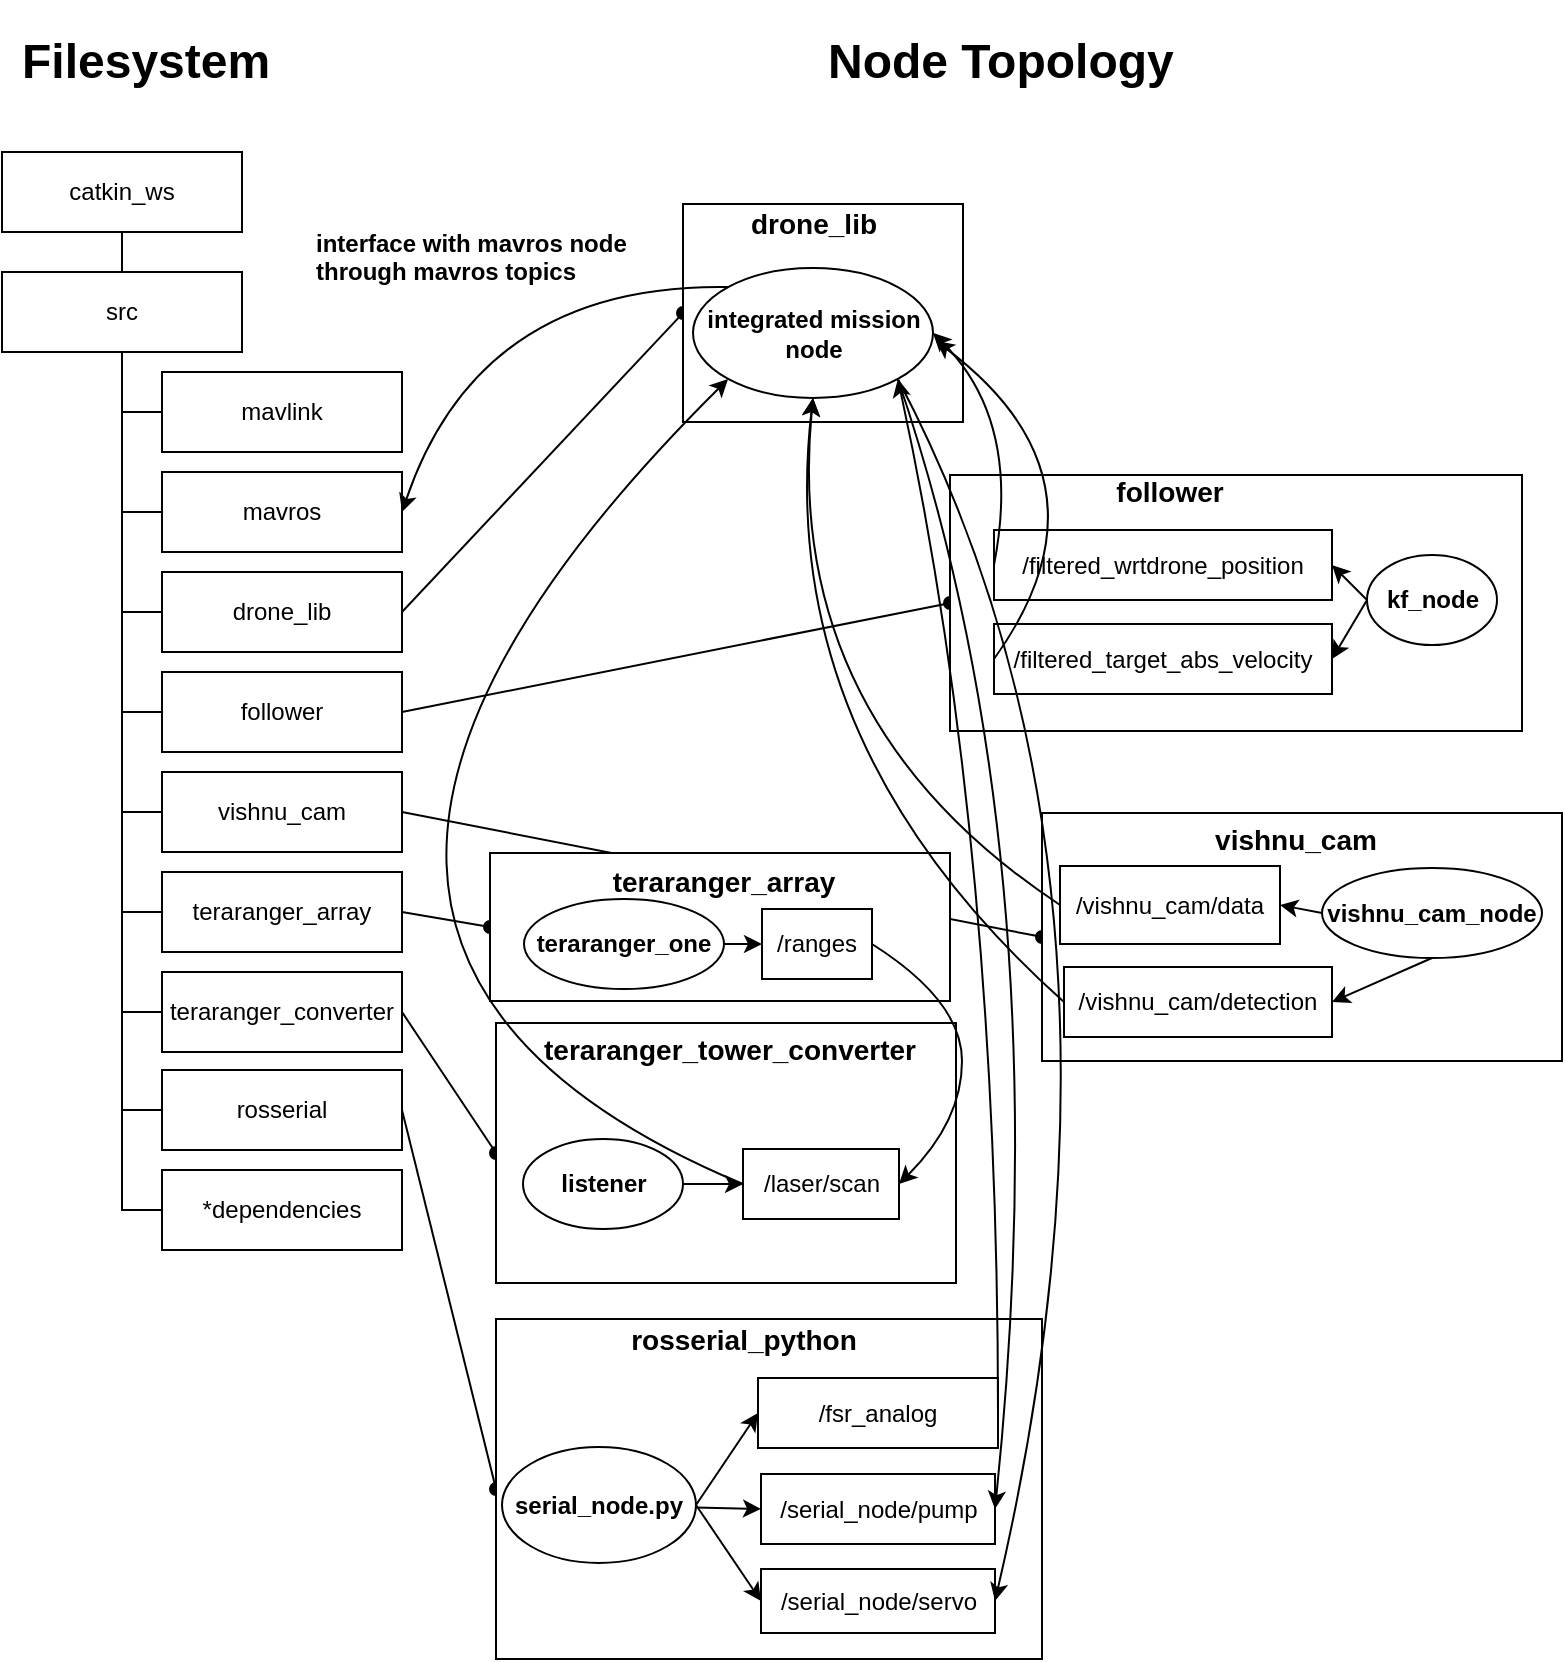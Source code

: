 <mxfile version="10.7.7" type="github"><diagram id="eN8jNN-qrOfWh6E4UCxf" name="Page-1"><mxGraphModel dx="840" dy="404" grid="1" gridSize="10" guides="1" tooltips="1" connect="1" arrows="0" fold="1" page="1" pageScale="1" pageWidth="827" pageHeight="1169" math="0" shadow="0"><root><mxCell id="0"/><mxCell id="1" parent="0"/><mxCell id="c_oRmdnFLjRtVuZwoYHz-2" style="rounded=0;orthogonalLoop=1;jettySize=auto;html=1;exitX=0.5;exitY=1;exitDx=0;exitDy=0;endArrow=none;endFill=0;entryX=0.5;entryY=0;entryDx=0;entryDy=0;fontSize=12;" edge="1" parent="1" source="c_oRmdnFLjRtVuZwoYHz-1" target="c_oRmdnFLjRtVuZwoYHz-3"><mxGeometry relative="1" as="geometry"><mxPoint x="83" y="165" as="targetPoint"/></mxGeometry></mxCell><mxCell id="c_oRmdnFLjRtVuZwoYHz-1" value="catkin_ws" style="rounded=0;whiteSpace=wrap;html=1;fontSize=12;" vertex="1" parent="1"><mxGeometry x="23" y="105" width="120" height="40" as="geometry"/></mxCell><mxCell id="c_oRmdnFLjRtVuZwoYHz-4" style="edgeStyle=none;rounded=0;orthogonalLoop=1;jettySize=auto;html=1;exitX=0.5;exitY=1;exitDx=0;exitDy=0;endArrow=none;endFill=0;fontSize=12;" edge="1" parent="1" source="c_oRmdnFLjRtVuZwoYHz-3"><mxGeometry relative="1" as="geometry"><mxPoint x="103" y="235" as="targetPoint"/><Array as="points"><mxPoint x="83" y="235"/></Array></mxGeometry></mxCell><mxCell id="c_oRmdnFLjRtVuZwoYHz-3" value="src&lt;br style=&quot;font-size: 12px;&quot;&gt;" style="rounded=0;whiteSpace=wrap;html=1;fontSize=12;" vertex="1" parent="1"><mxGeometry x="23" y="165" width="120" height="40" as="geometry"/></mxCell><mxCell id="c_oRmdnFLjRtVuZwoYHz-5" value="mavlink&lt;br style=&quot;font-size: 12px;&quot;&gt;" style="rounded=0;whiteSpace=wrap;html=1;fontSize=12;" vertex="1" parent="1"><mxGeometry x="103" y="215" width="120" height="40" as="geometry"/></mxCell><mxCell id="c_oRmdnFLjRtVuZwoYHz-6" style="edgeStyle=none;rounded=0;orthogonalLoop=1;jettySize=auto;html=1;endArrow=none;endFill=0;entryX=0;entryY=0.5;entryDx=0;entryDy=0;fontSize=12;" edge="1" parent="1" target="c_oRmdnFLjRtVuZwoYHz-7"><mxGeometry relative="1" as="geometry"><mxPoint x="103" y="295" as="targetPoint"/><mxPoint x="83" y="235" as="sourcePoint"/><Array as="points"><mxPoint x="83" y="285"/></Array></mxGeometry></mxCell><mxCell id="c_oRmdnFLjRtVuZwoYHz-7" value="mavros&lt;br style=&quot;font-size: 12px;&quot;&gt;" style="rounded=0;whiteSpace=wrap;html=1;fontSize=12;" vertex="1" parent="1"><mxGeometry x="103" y="265" width="120" height="40" as="geometry"/></mxCell><mxCell id="c_oRmdnFLjRtVuZwoYHz-8" style="edgeStyle=none;rounded=0;orthogonalLoop=1;jettySize=auto;html=1;endArrow=none;endFill=0;entryX=0;entryY=0.5;entryDx=0;entryDy=0;fontSize=12;" edge="1" parent="1" target="c_oRmdnFLjRtVuZwoYHz-9"><mxGeometry relative="1" as="geometry"><mxPoint x="103" y="355" as="targetPoint"/><mxPoint x="83" y="285" as="sourcePoint"/><Array as="points"><mxPoint x="83" y="335"/></Array></mxGeometry></mxCell><mxCell id="c_oRmdnFLjRtVuZwoYHz-32" style="edgeStyle=none;rounded=0;orthogonalLoop=1;jettySize=auto;html=1;exitX=1;exitY=0.5;exitDx=0;exitDy=0;endArrow=oval;endFill=1;fontSize=12;entryX=0;entryY=0.5;entryDx=0;entryDy=0;" edge="1" parent="1" source="c_oRmdnFLjRtVuZwoYHz-9" target="c_oRmdnFLjRtVuZwoYHz-37"><mxGeometry relative="1" as="geometry"><mxPoint x="258" y="335.5" as="targetPoint"/></mxGeometry></mxCell><mxCell id="c_oRmdnFLjRtVuZwoYHz-9" value="drone_lib&lt;br style=&quot;font-size: 12px;&quot;&gt;" style="rounded=0;whiteSpace=wrap;html=1;fontSize=12;" vertex="1" parent="1"><mxGeometry x="103" y="315" width="120" height="40" as="geometry"/></mxCell><mxCell id="c_oRmdnFLjRtVuZwoYHz-10" style="edgeStyle=none;rounded=0;orthogonalLoop=1;jettySize=auto;html=1;endArrow=none;endFill=0;entryX=0;entryY=0.5;entryDx=0;entryDy=0;fontSize=12;" edge="1" parent="1" target="c_oRmdnFLjRtVuZwoYHz-11"><mxGeometry relative="1" as="geometry"><mxPoint x="103" y="405" as="targetPoint"/><mxPoint x="83" y="335" as="sourcePoint"/><Array as="points"><mxPoint x="83" y="385"/></Array></mxGeometry></mxCell><mxCell id="c_oRmdnFLjRtVuZwoYHz-49" style="edgeStyle=none;rounded=0;orthogonalLoop=1;jettySize=auto;html=1;exitX=1;exitY=0.5;exitDx=0;exitDy=0;entryX=0;entryY=0.5;entryDx=0;entryDy=0;endArrow=oval;endFill=1;fontSize=12;" edge="1" parent="1" source="c_oRmdnFLjRtVuZwoYHz-11" target="c_oRmdnFLjRtVuZwoYHz-43"><mxGeometry relative="1" as="geometry"/></mxCell><mxCell id="c_oRmdnFLjRtVuZwoYHz-11" value="follower&lt;br style=&quot;font-size: 12px;&quot;&gt;" style="rounded=0;whiteSpace=wrap;html=1;fontSize=12;" vertex="1" parent="1"><mxGeometry x="103" y="365" width="120" height="40" as="geometry"/></mxCell><mxCell id="c_oRmdnFLjRtVuZwoYHz-12" style="edgeStyle=none;rounded=0;orthogonalLoop=1;jettySize=auto;html=1;endArrow=none;endFill=0;entryX=0;entryY=0.5;entryDx=0;entryDy=0;fontSize=12;" edge="1" parent="1" target="c_oRmdnFLjRtVuZwoYHz-13"><mxGeometry relative="1" as="geometry"><mxPoint x="103" y="455" as="targetPoint"/><mxPoint x="83" y="385" as="sourcePoint"/><Array as="points"><mxPoint x="83" y="435"/></Array></mxGeometry></mxCell><mxCell id="c_oRmdnFLjRtVuZwoYHz-64" style="edgeStyle=none;rounded=0;orthogonalLoop=1;jettySize=auto;html=1;exitX=1;exitY=0.5;exitDx=0;exitDy=0;entryX=0;entryY=0.5;entryDx=0;entryDy=0;endArrow=oval;endFill=1;fontSize=12;" edge="1" parent="1" source="c_oRmdnFLjRtVuZwoYHz-13" target="c_oRmdnFLjRtVuZwoYHz-59"><mxGeometry relative="1" as="geometry"/></mxCell><mxCell id="c_oRmdnFLjRtVuZwoYHz-13" value="vishnu_cam&lt;br style=&quot;font-size: 12px;&quot;&gt;" style="rounded=0;whiteSpace=wrap;html=1;fontSize=12;" vertex="1" parent="1"><mxGeometry x="103" y="415" width="120" height="40" as="geometry"/></mxCell><mxCell id="c_oRmdnFLjRtVuZwoYHz-14" style="edgeStyle=none;rounded=0;orthogonalLoop=1;jettySize=auto;html=1;endArrow=none;endFill=0;entryX=0;entryY=0.5;entryDx=0;entryDy=0;fontSize=12;" edge="1" parent="1" target="c_oRmdnFLjRtVuZwoYHz-15"><mxGeometry relative="1" as="geometry"><mxPoint x="103" y="505" as="targetPoint"/><mxPoint x="83" y="435" as="sourcePoint"/><Array as="points"><mxPoint x="83" y="485"/></Array></mxGeometry></mxCell><mxCell id="c_oRmdnFLjRtVuZwoYHz-57" style="edgeStyle=none;rounded=0;orthogonalLoop=1;jettySize=auto;html=1;exitX=1;exitY=0.5;exitDx=0;exitDy=0;entryX=0;entryY=0.5;entryDx=0;entryDy=0;endArrow=oval;endFill=1;fontSize=12;" edge="1" parent="1" source="c_oRmdnFLjRtVuZwoYHz-15" target="c_oRmdnFLjRtVuZwoYHz-50"><mxGeometry relative="1" as="geometry"/></mxCell><mxCell id="c_oRmdnFLjRtVuZwoYHz-15" value="teraranger_array&lt;br style=&quot;font-size: 12px;&quot;&gt;" style="rounded=0;whiteSpace=wrap;html=1;fontSize=12;" vertex="1" parent="1"><mxGeometry x="103" y="465" width="120" height="40" as="geometry"/></mxCell><mxCell id="c_oRmdnFLjRtVuZwoYHz-16" style="edgeStyle=none;rounded=0;orthogonalLoop=1;jettySize=auto;html=1;endArrow=none;endFill=0;entryX=0;entryY=0.5;entryDx=0;entryDy=0;fontSize=12;" edge="1" parent="1" target="c_oRmdnFLjRtVuZwoYHz-17"><mxGeometry relative="1" as="geometry"><mxPoint x="103" y="555" as="targetPoint"/><mxPoint x="83" y="485" as="sourcePoint"/><Array as="points"><mxPoint x="83" y="535"/></Array></mxGeometry></mxCell><mxCell id="c_oRmdnFLjRtVuZwoYHz-58" style="edgeStyle=none;rounded=0;orthogonalLoop=1;jettySize=auto;html=1;exitX=1;exitY=0.5;exitDx=0;exitDy=0;entryX=0;entryY=0.5;entryDx=0;entryDy=0;endArrow=oval;endFill=1;fontSize=12;" edge="1" parent="1" source="c_oRmdnFLjRtVuZwoYHz-17" target="c_oRmdnFLjRtVuZwoYHz-54"><mxGeometry relative="1" as="geometry"/></mxCell><mxCell id="c_oRmdnFLjRtVuZwoYHz-17" value="teraranger_converter&lt;br style=&quot;font-size: 12px;&quot;&gt;" style="rounded=0;whiteSpace=wrap;html=1;fontSize=12;" vertex="1" parent="1"><mxGeometry x="103" y="515" width="120" height="40" as="geometry"/></mxCell><mxCell id="c_oRmdnFLjRtVuZwoYHz-18" style="edgeStyle=none;rounded=0;orthogonalLoop=1;jettySize=auto;html=1;endArrow=none;endFill=0;entryX=0;entryY=0.5;entryDx=0;entryDy=0;fontSize=12;" edge="1" parent="1" target="c_oRmdnFLjRtVuZwoYHz-19"><mxGeometry relative="1" as="geometry"><mxPoint x="103" y="604" as="targetPoint"/><mxPoint x="83" y="534" as="sourcePoint"/><Array as="points"><mxPoint x="83" y="584"/></Array></mxGeometry></mxCell><mxCell id="c_oRmdnFLjRtVuZwoYHz-31" style="edgeStyle=none;rounded=0;orthogonalLoop=1;jettySize=auto;html=1;exitX=1;exitY=0.5;exitDx=0;exitDy=0;endArrow=oval;endFill=1;fontSize=12;entryX=0;entryY=0.5;entryDx=0;entryDy=0;" edge="1" parent="1" source="c_oRmdnFLjRtVuZwoYHz-19" target="c_oRmdnFLjRtVuZwoYHz-22"><mxGeometry relative="1" as="geometry"><mxPoint x="283" y="584.5" as="targetPoint"/></mxGeometry></mxCell><mxCell id="c_oRmdnFLjRtVuZwoYHz-19" value="rosserial&lt;br style=&quot;font-size: 12px;&quot;&gt;" style="rounded=0;whiteSpace=wrap;html=1;fontSize=12;" vertex="1" parent="1"><mxGeometry x="103" y="564" width="120" height="40" as="geometry"/></mxCell><mxCell id="c_oRmdnFLjRtVuZwoYHz-20" style="edgeStyle=none;rounded=0;orthogonalLoop=1;jettySize=auto;html=1;endArrow=none;endFill=0;entryX=0;entryY=0.5;entryDx=0;entryDy=0;fontSize=12;" edge="1" parent="1" target="c_oRmdnFLjRtVuZwoYHz-21"><mxGeometry relative="1" as="geometry"><mxPoint x="103" y="654" as="targetPoint"/><mxPoint x="83" y="584" as="sourcePoint"/><Array as="points"><mxPoint x="83" y="634"/></Array></mxGeometry></mxCell><mxCell id="c_oRmdnFLjRtVuZwoYHz-21" value="*dependencies&lt;br style=&quot;font-size: 12px&quot;&gt;" style="rounded=0;whiteSpace=wrap;html=1;fontSize=12;" vertex="1" parent="1"><mxGeometry x="103" y="614" width="120" height="40" as="geometry"/></mxCell><mxCell id="c_oRmdnFLjRtVuZwoYHz-22" value="" style="rounded=0;whiteSpace=wrap;html=1;fontSize=12;" vertex="1" parent="1"><mxGeometry x="270" y="688.5" width="273" height="170" as="geometry"/></mxCell><mxCell id="c_oRmdnFLjRtVuZwoYHz-24" value="&lt;h1&gt;Filesystem&lt;/h1&gt;" style="text;html=1;strokeColor=none;fillColor=none;spacing=5;spacingTop=-20;whiteSpace=wrap;overflow=hidden;rounded=0;fontSize=12;" vertex="1" parent="1"><mxGeometry x="28" y="39.5" width="150" height="40" as="geometry"/></mxCell><mxCell id="c_oRmdnFLjRtVuZwoYHz-25" value="&lt;h1&gt;Node Topology&lt;/h1&gt;" style="text;html=1;strokeColor=none;fillColor=none;spacing=5;spacingTop=-20;whiteSpace=wrap;overflow=hidden;rounded=0;fontSize=12;" vertex="1" parent="1"><mxGeometry x="430.5" y="39.5" width="222" height="40" as="geometry"/></mxCell><mxCell id="c_oRmdnFLjRtVuZwoYHz-26" value="&lt;b&gt;&lt;font style=&quot;font-size: 14px&quot;&gt;rosserial_python&lt;/font&gt;&lt;/b&gt;" style="text;html=1;strokeColor=none;fillColor=none;align=center;verticalAlign=middle;whiteSpace=wrap;rounded=0;fontSize=12;" vertex="1" parent="1"><mxGeometry x="373.5" y="688.5" width="40" height="20" as="geometry"/></mxCell><mxCell id="c_oRmdnFLjRtVuZwoYHz-28" value="/fsr_analog" style="rounded=0;whiteSpace=wrap;html=1;fontSize=12;" vertex="1" parent="1"><mxGeometry x="401" y="718" width="120" height="35" as="geometry"/></mxCell><mxCell id="c_oRmdnFLjRtVuZwoYHz-80" style="edgeStyle=none;curved=1;orthogonalLoop=1;jettySize=auto;html=1;exitX=0;exitY=0.5;exitDx=0;exitDy=0;startArrow=classic;startFill=1;endArrow=none;endFill=0;strokeColor=#000000;fontSize=12;" edge="1" parent="1" source="c_oRmdnFLjRtVuZwoYHz-29" target="c_oRmdnFLjRtVuZwoYHz-78"><mxGeometry relative="1" as="geometry"/></mxCell><mxCell id="c_oRmdnFLjRtVuZwoYHz-29" value="/serial_node/pump" style="rounded=0;whiteSpace=wrap;html=1;fontSize=12;" vertex="1" parent="1"><mxGeometry x="402.5" y="766" width="117" height="35" as="geometry"/></mxCell><mxCell id="c_oRmdnFLjRtVuZwoYHz-30" value="/serial_node/servo" style="rounded=0;whiteSpace=wrap;html=1;fontSize=12;" vertex="1" parent="1"><mxGeometry x="402.5" y="813.5" width="117" height="32" as="geometry"/></mxCell><mxCell id="c_oRmdnFLjRtVuZwoYHz-37" value="" style="rounded=0;whiteSpace=wrap;html=1;fontSize=12;" vertex="1" parent="1"><mxGeometry x="363.5" y="131" width="140" height="109" as="geometry"/></mxCell><mxCell id="c_oRmdnFLjRtVuZwoYHz-38" value="&lt;b&gt;&lt;font style=&quot;font-size: 14px&quot;&gt;drone_lib&lt;/font&gt;&lt;/b&gt;" style="text;html=1;strokeColor=none;fillColor=none;align=center;verticalAlign=middle;whiteSpace=wrap;rounded=0;fontSize=12;" vertex="1" parent="1"><mxGeometry x="408.5" y="130.5" width="40" height="20" as="geometry"/></mxCell><mxCell id="c_oRmdnFLjRtVuZwoYHz-42" value="&lt;b&gt;integrated mission&lt;br&gt;node&lt;br&gt;&lt;/b&gt;" style="ellipse;whiteSpace=wrap;html=1;fontSize=12;" vertex="1" parent="1"><mxGeometry x="368.5" y="163" width="120" height="65" as="geometry"/></mxCell><mxCell id="c_oRmdnFLjRtVuZwoYHz-43" value="" style="rounded=0;whiteSpace=wrap;html=1;fontSize=12;" vertex="1" parent="1"><mxGeometry x="497" y="266.5" width="286" height="128" as="geometry"/></mxCell><mxCell id="c_oRmdnFLjRtVuZwoYHz-44" value="&lt;b&gt;&lt;font style=&quot;font-size: 14px&quot;&gt;follower&lt;/font&gt;&lt;/b&gt;" style="text;html=1;strokeColor=none;fillColor=none;align=center;verticalAlign=middle;whiteSpace=wrap;rounded=0;fontSize=12;" vertex="1" parent="1"><mxGeometry x="587" y="265" width="40" height="20" as="geometry"/></mxCell><mxCell id="c_oRmdnFLjRtVuZwoYHz-45" value="/filtered_wrtdrone_position" style="rounded=0;whiteSpace=wrap;html=1;fontSize=12;" vertex="1" parent="1"><mxGeometry x="519" y="294" width="169" height="35" as="geometry"/></mxCell><mxCell id="c_oRmdnFLjRtVuZwoYHz-48" value="/filtered_target_abs_velocity" style="rounded=0;whiteSpace=wrap;html=1;fontSize=12;" vertex="1" parent="1"><mxGeometry x="519" y="341" width="169" height="35" as="geometry"/></mxCell><mxCell id="c_oRmdnFLjRtVuZwoYHz-50" value="" style="rounded=0;whiteSpace=wrap;html=1;fontSize=12;" vertex="1" parent="1"><mxGeometry x="267" y="455.5" width="230" height="74" as="geometry"/></mxCell><mxCell id="c_oRmdnFLjRtVuZwoYHz-51" value="&lt;b&gt;&lt;font style=&quot;font-size: 14px&quot;&gt;teraranger_array&lt;/font&gt;&lt;/b&gt;" style="text;html=1;strokeColor=none;fillColor=none;align=center;verticalAlign=middle;whiteSpace=wrap;rounded=0;fontSize=12;" vertex="1" parent="1"><mxGeometry x="363.5" y="459.5" width="40" height="20" as="geometry"/></mxCell><mxCell id="c_oRmdnFLjRtVuZwoYHz-52" value="/ranges" style="rounded=0;whiteSpace=wrap;html=1;fontSize=12;" vertex="1" parent="1"><mxGeometry x="403" y="483.5" width="55" height="35" as="geometry"/></mxCell><mxCell id="c_oRmdnFLjRtVuZwoYHz-54" value="" style="rounded=0;whiteSpace=wrap;html=1;fontSize=12;" vertex="1" parent="1"><mxGeometry x="270" y="540.5" width="230" height="130" as="geometry"/></mxCell><mxCell id="c_oRmdnFLjRtVuZwoYHz-55" value="&lt;b&gt;&lt;font style=&quot;font-size: 14px&quot;&gt;teraranger_tower_converter&lt;/font&gt;&lt;/b&gt;" style="text;html=1;strokeColor=none;fillColor=none;align=center;verticalAlign=middle;whiteSpace=wrap;rounded=0;fontSize=12;" vertex="1" parent="1"><mxGeometry x="366.5" y="544" width="40" height="20" as="geometry"/></mxCell><mxCell id="c_oRmdnFLjRtVuZwoYHz-56" value="/laser/scan" style="rounded=0;whiteSpace=wrap;html=1;fontSize=12;" vertex="1" parent="1"><mxGeometry x="393.5" y="603.5" width="78" height="35" as="geometry"/></mxCell><mxCell id="c_oRmdnFLjRtVuZwoYHz-59" value="" style="rounded=0;whiteSpace=wrap;html=1;fontSize=12;" vertex="1" parent="1"><mxGeometry x="543" y="435.5" width="260" height="124" as="geometry"/></mxCell><mxCell id="c_oRmdnFLjRtVuZwoYHz-60" value="&lt;b&gt;&lt;font style=&quot;font-size: 14px&quot;&gt;vishnu_cam&lt;/font&gt;&lt;/b&gt;" style="text;html=1;strokeColor=none;fillColor=none;align=center;verticalAlign=middle;whiteSpace=wrap;rounded=0;fontSize=12;" vertex="1" parent="1"><mxGeometry x="649.5" y="438.5" width="40" height="20" as="geometry"/></mxCell><mxCell id="c_oRmdnFLjRtVuZwoYHz-61" value="/vishnu_cam/data" style="rounded=0;whiteSpace=wrap;html=1;fontSize=12;" vertex="1" parent="1"><mxGeometry x="552" y="462" width="110" height="39" as="geometry"/></mxCell><mxCell id="c_oRmdnFLjRtVuZwoYHz-62" value="/vishnu_cam/detection" style="rounded=0;whiteSpace=wrap;html=1;fontSize=12;" vertex="1" parent="1"><mxGeometry x="554" y="512.5" width="134" height="35" as="geometry"/></mxCell><mxCell id="c_oRmdnFLjRtVuZwoYHz-63" value="" style="curved=1;endArrow=classic;html=1;fontSize=12;entryX=1;entryY=0.5;entryDx=0;entryDy=0;exitX=0;exitY=0;exitDx=0;exitDy=0;" edge="1" parent="1" source="c_oRmdnFLjRtVuZwoYHz-42" target="c_oRmdnFLjRtVuZwoYHz-7"><mxGeometry width="50" height="50" relative="1" as="geometry"><mxPoint x="312" y="170.5" as="sourcePoint"/><mxPoint x="262" y="220.5" as="targetPoint"/><Array as="points"><mxPoint x="262" y="170.5"/></Array></mxGeometry></mxCell><mxCell id="c_oRmdnFLjRtVuZwoYHz-66" style="edgeStyle=none;orthogonalLoop=1;jettySize=auto;html=1;exitX=1;exitY=0.5;exitDx=0;exitDy=0;entryX=0;entryY=0.5;entryDx=0;entryDy=0;endArrow=none;endFill=0;fontSize=12;strokeColor=#000000;curved=1;startArrow=classic;startFill=1;" edge="1" parent="1" source="c_oRmdnFLjRtVuZwoYHz-42" target="c_oRmdnFLjRtVuZwoYHz-45"><mxGeometry relative="1" as="geometry"><Array as="points"><mxPoint x="533" y="239.5"/></Array></mxGeometry></mxCell><mxCell id="c_oRmdnFLjRtVuZwoYHz-68" style="edgeStyle=none;orthogonalLoop=1;jettySize=auto;html=1;entryX=0;entryY=0.5;entryDx=0;entryDy=0;endArrow=none;endFill=0;fontSize=12;strokeColor=#000000;curved=1;startArrow=classic;startFill=1;" edge="1" parent="1" target="c_oRmdnFLjRtVuZwoYHz-48"><mxGeometry relative="1" as="geometry"><mxPoint x="490" y="199.5" as="sourcePoint"/><mxPoint x="520" y="355" as="targetPoint"/><Array as="points"><mxPoint x="583" y="269.5"/></Array></mxGeometry></mxCell><mxCell id="c_oRmdnFLjRtVuZwoYHz-69" style="edgeStyle=none;orthogonalLoop=1;jettySize=auto;html=1;exitX=0.5;exitY=1;exitDx=0;exitDy=0;entryX=0;entryY=0.5;entryDx=0;entryDy=0;endArrow=none;endFill=0;fontSize=12;strokeColor=#000000;curved=1;startArrow=classic;startFill=1;" edge="1" parent="1" source="c_oRmdnFLjRtVuZwoYHz-42" target="c_oRmdnFLjRtVuZwoYHz-61"><mxGeometry relative="1" as="geometry"><mxPoint x="453" y="343" as="sourcePoint"/><mxPoint x="483" y="459" as="targetPoint"/><Array as="points"><mxPoint x="413" y="389.5"/></Array></mxGeometry></mxCell><mxCell id="c_oRmdnFLjRtVuZwoYHz-70" style="edgeStyle=none;orthogonalLoop=1;jettySize=auto;html=1;exitX=0.5;exitY=1;exitDx=0;exitDy=0;entryX=0;entryY=0.5;entryDx=0;entryDy=0;endArrow=none;endFill=0;fontSize=12;strokeColor=#000000;curved=1;startArrow=classic;startFill=1;" edge="1" parent="1" source="c_oRmdnFLjRtVuZwoYHz-42" target="c_oRmdnFLjRtVuZwoYHz-62"><mxGeometry relative="1" as="geometry"><mxPoint x="424.5" y="239" as="sourcePoint"/><mxPoint x="529.5" y="491" as="targetPoint"/><Array as="points"><mxPoint x="408.5" y="400"/></Array></mxGeometry></mxCell><mxCell id="c_oRmdnFLjRtVuZwoYHz-71" style="edgeStyle=none;orthogonalLoop=1;jettySize=auto;html=1;exitX=1;exitY=0.5;exitDx=0;exitDy=0;entryX=1;entryY=0.5;entryDx=0;entryDy=0;endArrow=classic;endFill=1;fontSize=12;strokeColor=#000000;curved=1;startArrow=none;startFill=0;" edge="1" parent="1" source="c_oRmdnFLjRtVuZwoYHz-52" target="c_oRmdnFLjRtVuZwoYHz-56"><mxGeometry relative="1" as="geometry"><mxPoint x="507" y="449" as="sourcePoint"/><mxPoint x="612" y="701" as="targetPoint"/><Array as="points"><mxPoint x="503" y="529.5"/><mxPoint x="503" y="589.5"/></Array></mxGeometry></mxCell><mxCell id="c_oRmdnFLjRtVuZwoYHz-72" style="edgeStyle=none;orthogonalLoop=1;jettySize=auto;html=1;exitX=0;exitY=1;exitDx=0;exitDy=0;entryX=0;entryY=0.5;entryDx=0;entryDy=0;endArrow=none;endFill=0;fontSize=12;strokeColor=#000000;curved=1;startArrow=classic;startFill=1;" edge="1" parent="1" source="c_oRmdnFLjRtVuZwoYHz-42" target="c_oRmdnFLjRtVuZwoYHz-56"><mxGeometry relative="1" as="geometry"><mxPoint x="459" y="258.5" as="sourcePoint"/><mxPoint x="564" y="510.5" as="targetPoint"/><Array as="points"><mxPoint x="103" y="499.5"/></Array></mxGeometry></mxCell><mxCell id="c_oRmdnFLjRtVuZwoYHz-73" style="edgeStyle=none;orthogonalLoop=1;jettySize=auto;html=1;exitX=1;exitY=1;exitDx=0;exitDy=0;entryX=1;entryY=0.5;entryDx=0;entryDy=0;endArrow=none;endFill=0;fontSize=12;strokeColor=#000000;curved=1;startArrow=classic;startFill=1;" edge="1" parent="1" source="c_oRmdnFLjRtVuZwoYHz-42" target="c_oRmdnFLjRtVuZwoYHz-28"><mxGeometry relative="1" as="geometry"><mxPoint x="469" y="268.5" as="sourcePoint"/><mxPoint x="574" y="520.5" as="targetPoint"/><Array as="points"><mxPoint x="521" y="449.5"/></Array></mxGeometry></mxCell><mxCell id="c_oRmdnFLjRtVuZwoYHz-75" style="edgeStyle=none;orthogonalLoop=1;jettySize=auto;html=1;exitX=1;exitY=1;exitDx=0;exitDy=0;entryX=1;entryY=0.5;entryDx=0;entryDy=0;endArrow=classic;endFill=1;fontSize=12;strokeColor=#000000;curved=1;startArrow=none;startFill=0;" edge="1" parent="1" source="c_oRmdnFLjRtVuZwoYHz-42" target="c_oRmdnFLjRtVuZwoYHz-29"><mxGeometry relative="1" as="geometry"><mxPoint x="481" y="228.5" as="sourcePoint"/><mxPoint x="422" y="681.5" as="targetPoint"/><Array as="points"><mxPoint x="553" y="459.5"/></Array></mxGeometry></mxCell><mxCell id="c_oRmdnFLjRtVuZwoYHz-76" style="edgeStyle=none;orthogonalLoop=1;jettySize=auto;html=1;entryX=1;entryY=0.5;entryDx=0;entryDy=0;endArrow=classic;endFill=1;fontSize=12;strokeColor=#000000;curved=1;startArrow=none;startFill=0;exitX=1;exitY=1;exitDx=0;exitDy=0;" edge="1" parent="1" source="c_oRmdnFLjRtVuZwoYHz-42" target="c_oRmdnFLjRtVuZwoYHz-30"><mxGeometry relative="1" as="geometry"><mxPoint x="473" y="219.5" as="sourcePoint"/><mxPoint x="420" y="729.5" as="targetPoint"/><Array as="points"><mxPoint x="603" y="469.5"/></Array></mxGeometry></mxCell><mxCell id="c_oRmdnFLjRtVuZwoYHz-77" value="&lt;b&gt;interface with mavros node&lt;br&gt;through mavros topics&lt;/b&gt;" style="text;html=1;resizable=0;points=[];autosize=1;align=left;verticalAlign=top;spacingTop=-4;fontSize=12;" vertex="1" parent="1"><mxGeometry x="178" y="140.5" width="170" height="30" as="geometry"/></mxCell><mxCell id="c_oRmdnFLjRtVuZwoYHz-79" style="edgeStyle=none;curved=1;orthogonalLoop=1;jettySize=auto;html=1;exitX=1;exitY=0.5;exitDx=0;exitDy=0;entryX=0;entryY=0.5;entryDx=0;entryDy=0;startArrow=none;startFill=0;endArrow=classic;endFill=1;strokeColor=#000000;fontSize=12;" edge="1" parent="1" source="c_oRmdnFLjRtVuZwoYHz-78" target="c_oRmdnFLjRtVuZwoYHz-28"><mxGeometry relative="1" as="geometry"/></mxCell><mxCell id="c_oRmdnFLjRtVuZwoYHz-81" style="edgeStyle=none;curved=1;orthogonalLoop=1;jettySize=auto;html=1;exitX=1;exitY=0.5;exitDx=0;exitDy=0;entryX=0;entryY=0.5;entryDx=0;entryDy=0;startArrow=none;startFill=0;endArrow=classic;endFill=1;strokeColor=#000000;fontSize=12;" edge="1" parent="1" source="c_oRmdnFLjRtVuZwoYHz-78" target="c_oRmdnFLjRtVuZwoYHz-30"><mxGeometry relative="1" as="geometry"/></mxCell><mxCell id="c_oRmdnFLjRtVuZwoYHz-78" value="&lt;b&gt;serial_node.py&lt;br&gt;&lt;/b&gt;" style="ellipse;whiteSpace=wrap;html=1;fontSize=12;" vertex="1" parent="1"><mxGeometry x="273" y="752.5" width="97" height="58" as="geometry"/></mxCell><mxCell id="c_oRmdnFLjRtVuZwoYHz-83" style="edgeStyle=none;curved=1;orthogonalLoop=1;jettySize=auto;html=1;exitX=1;exitY=0.5;exitDx=0;exitDy=0;entryX=0;entryY=0.5;entryDx=0;entryDy=0;startArrow=none;startFill=0;endArrow=classic;endFill=1;strokeColor=#000000;fontSize=12;" edge="1" parent="1" source="c_oRmdnFLjRtVuZwoYHz-82" target="c_oRmdnFLjRtVuZwoYHz-56"><mxGeometry relative="1" as="geometry"/></mxCell><mxCell id="c_oRmdnFLjRtVuZwoYHz-82" value="&lt;b&gt;listener&lt;br&gt;&lt;/b&gt;" style="ellipse;whiteSpace=wrap;html=1;fontSize=12;" vertex="1" parent="1"><mxGeometry x="283.5" y="598.5" width="80" height="45" as="geometry"/></mxCell><mxCell id="c_oRmdnFLjRtVuZwoYHz-86" style="edgeStyle=none;curved=1;orthogonalLoop=1;jettySize=auto;html=1;exitX=1;exitY=0.5;exitDx=0;exitDy=0;entryX=0;entryY=0.5;entryDx=0;entryDy=0;startArrow=none;startFill=0;endArrow=classic;endFill=1;strokeColor=#000000;fontSize=12;" edge="1" parent="1" source="c_oRmdnFLjRtVuZwoYHz-85" target="c_oRmdnFLjRtVuZwoYHz-52"><mxGeometry relative="1" as="geometry"/></mxCell><mxCell id="c_oRmdnFLjRtVuZwoYHz-85" value="&lt;b&gt;teraranger_one&lt;br&gt;&lt;/b&gt;" style="ellipse;whiteSpace=wrap;html=1;fontSize=12;" vertex="1" parent="1"><mxGeometry x="284" y="478.5" width="100" height="45" as="geometry"/></mxCell><mxCell id="c_oRmdnFLjRtVuZwoYHz-94" style="edgeStyle=none;curved=1;orthogonalLoop=1;jettySize=auto;html=1;exitX=0;exitY=0.5;exitDx=0;exitDy=0;entryX=1;entryY=0.5;entryDx=0;entryDy=0;startArrow=none;startFill=0;endArrow=classic;endFill=1;strokeColor=#000000;fontSize=12;" edge="1" parent="1" source="c_oRmdnFLjRtVuZwoYHz-92" target="c_oRmdnFLjRtVuZwoYHz-61"><mxGeometry relative="1" as="geometry"/></mxCell><mxCell id="c_oRmdnFLjRtVuZwoYHz-95" style="edgeStyle=none;curved=1;orthogonalLoop=1;jettySize=auto;html=1;exitX=0.5;exitY=1;exitDx=0;exitDy=0;entryX=1;entryY=0.5;entryDx=0;entryDy=0;startArrow=none;startFill=0;endArrow=classic;endFill=1;strokeColor=#000000;fontSize=12;" edge="1" parent="1" source="c_oRmdnFLjRtVuZwoYHz-92" target="c_oRmdnFLjRtVuZwoYHz-62"><mxGeometry relative="1" as="geometry"/></mxCell><mxCell id="c_oRmdnFLjRtVuZwoYHz-92" value="&lt;b&gt;vishnu_cam_node&lt;br&gt;&lt;/b&gt;" style="ellipse;whiteSpace=wrap;html=1;fontSize=12;" vertex="1" parent="1"><mxGeometry x="683" y="463" width="110" height="45" as="geometry"/></mxCell><mxCell id="c_oRmdnFLjRtVuZwoYHz-97" style="edgeStyle=none;curved=1;orthogonalLoop=1;jettySize=auto;html=1;exitX=0;exitY=0.5;exitDx=0;exitDy=0;entryX=1;entryY=0.5;entryDx=0;entryDy=0;startArrow=none;startFill=0;endArrow=classic;endFill=1;strokeColor=#000000;fontSize=12;" edge="1" parent="1" source="c_oRmdnFLjRtVuZwoYHz-96" target="c_oRmdnFLjRtVuZwoYHz-45"><mxGeometry relative="1" as="geometry"/></mxCell><mxCell id="c_oRmdnFLjRtVuZwoYHz-98" style="edgeStyle=none;curved=1;orthogonalLoop=1;jettySize=auto;html=1;exitX=0;exitY=0.5;exitDx=0;exitDy=0;entryX=1;entryY=0.5;entryDx=0;entryDy=0;startArrow=none;startFill=0;endArrow=classic;endFill=1;strokeColor=#000000;fontSize=12;" edge="1" parent="1" source="c_oRmdnFLjRtVuZwoYHz-96" target="c_oRmdnFLjRtVuZwoYHz-48"><mxGeometry relative="1" as="geometry"/></mxCell><mxCell id="c_oRmdnFLjRtVuZwoYHz-96" value="&lt;b&gt;kf_node&lt;br&gt;&lt;/b&gt;" style="ellipse;whiteSpace=wrap;html=1;fontSize=12;" vertex="1" parent="1"><mxGeometry x="705.5" y="306.5" width="65" height="45" as="geometry"/></mxCell></root></mxGraphModel></diagram></mxfile>